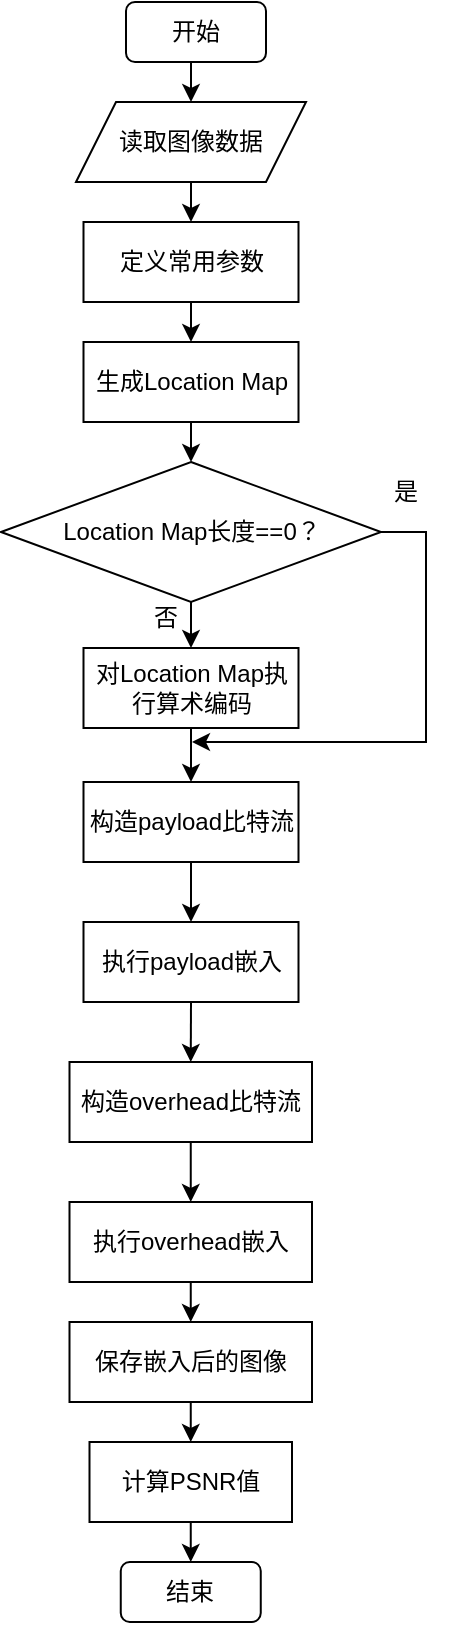 <mxfile version="15.9.4" type="github">
  <diagram id="C5RBs43oDa-KdzZeNtuy" name="Page-1">
    <mxGraphModel dx="946" dy="588" grid="1" gridSize="10" guides="1" tooltips="1" connect="1" arrows="1" fold="1" page="1" pageScale="1" pageWidth="827" pageHeight="1169" math="0" shadow="0">
      <root>
        <mxCell id="WIyWlLk6GJQsqaUBKTNV-0" />
        <mxCell id="WIyWlLk6GJQsqaUBKTNV-1" parent="WIyWlLk6GJQsqaUBKTNV-0" />
        <mxCell id="RButxFjmnyU7ZSrV3G1s-0" style="edgeStyle=orthogonalEdgeStyle;rounded=0;orthogonalLoop=1;jettySize=auto;html=1;exitX=0.5;exitY=1;exitDx=0;exitDy=0;entryX=0.5;entryY=0;entryDx=0;entryDy=0;" parent="WIyWlLk6GJQsqaUBKTNV-1" source="RButxFjmnyU7ZSrV3G1s-1" target="RButxFjmnyU7ZSrV3G1s-3" edge="1">
          <mxGeometry relative="1" as="geometry" />
        </mxCell>
        <mxCell id="RButxFjmnyU7ZSrV3G1s-1" value="开始" style="rounded=1;whiteSpace=wrap;html=1;" parent="WIyWlLk6GJQsqaUBKTNV-1" vertex="1">
          <mxGeometry x="190" y="70" width="70" height="30" as="geometry" />
        </mxCell>
        <mxCell id="RButxFjmnyU7ZSrV3G1s-2" style="edgeStyle=orthogonalEdgeStyle;rounded=0;orthogonalLoop=1;jettySize=auto;html=1;exitX=0.5;exitY=1;exitDx=0;exitDy=0;entryX=0.5;entryY=0;entryDx=0;entryDy=0;" parent="WIyWlLk6GJQsqaUBKTNV-1" source="RButxFjmnyU7ZSrV3G1s-3" target="RButxFjmnyU7ZSrV3G1s-5" edge="1">
          <mxGeometry relative="1" as="geometry" />
        </mxCell>
        <mxCell id="RButxFjmnyU7ZSrV3G1s-3" value="读取图像数据" style="shape=parallelogram;perimeter=parallelogramPerimeter;whiteSpace=wrap;html=1;fixedSize=1;" parent="WIyWlLk6GJQsqaUBKTNV-1" vertex="1">
          <mxGeometry x="165" y="120" width="115" height="40" as="geometry" />
        </mxCell>
        <mxCell id="RButxFjmnyU7ZSrV3G1s-4" style="edgeStyle=orthogonalEdgeStyle;rounded=0;orthogonalLoop=1;jettySize=auto;html=1;exitX=0.5;exitY=1;exitDx=0;exitDy=0;entryX=0.5;entryY=0;entryDx=0;entryDy=0;" parent="WIyWlLk6GJQsqaUBKTNV-1" source="RButxFjmnyU7ZSrV3G1s-5" target="RButxFjmnyU7ZSrV3G1s-7" edge="1">
          <mxGeometry relative="1" as="geometry" />
        </mxCell>
        <mxCell id="RButxFjmnyU7ZSrV3G1s-5" value="定义常用参数" style="rounded=0;whiteSpace=wrap;html=1;" parent="WIyWlLk6GJQsqaUBKTNV-1" vertex="1">
          <mxGeometry x="168.75" y="180" width="107.5" height="40" as="geometry" />
        </mxCell>
        <mxCell id="RButxFjmnyU7ZSrV3G1s-6" style="edgeStyle=orthogonalEdgeStyle;rounded=0;orthogonalLoop=1;jettySize=auto;html=1;exitX=0.5;exitY=1;exitDx=0;exitDy=0;entryX=0.5;entryY=0;entryDx=0;entryDy=0;" parent="WIyWlLk6GJQsqaUBKTNV-1" source="RButxFjmnyU7ZSrV3G1s-7" target="RButxFjmnyU7ZSrV3G1s-10" edge="1">
          <mxGeometry relative="1" as="geometry" />
        </mxCell>
        <mxCell id="RButxFjmnyU7ZSrV3G1s-7" value="生成Location Map" style="rounded=0;whiteSpace=wrap;html=1;" parent="WIyWlLk6GJQsqaUBKTNV-1" vertex="1">
          <mxGeometry x="168.75" y="240" width="107.5" height="40" as="geometry" />
        </mxCell>
        <mxCell id="RButxFjmnyU7ZSrV3G1s-8" style="edgeStyle=orthogonalEdgeStyle;rounded=0;orthogonalLoop=1;jettySize=auto;html=1;exitX=0.5;exitY=1;exitDx=0;exitDy=0;entryX=0.5;entryY=0;entryDx=0;entryDy=0;" parent="WIyWlLk6GJQsqaUBKTNV-1" source="RButxFjmnyU7ZSrV3G1s-10" target="RButxFjmnyU7ZSrV3G1s-12" edge="1">
          <mxGeometry relative="1" as="geometry" />
        </mxCell>
        <mxCell id="RButxFjmnyU7ZSrV3G1s-9" style="edgeStyle=orthogonalEdgeStyle;rounded=0;orthogonalLoop=1;jettySize=auto;html=1;exitX=1;exitY=0.5;exitDx=0;exitDy=0;" parent="WIyWlLk6GJQsqaUBKTNV-1" source="RButxFjmnyU7ZSrV3G1s-10" edge="1">
          <mxGeometry relative="1" as="geometry">
            <mxPoint x="223" y="440" as="targetPoint" />
            <Array as="points">
              <mxPoint x="340" y="335" />
            </Array>
          </mxGeometry>
        </mxCell>
        <mxCell id="RButxFjmnyU7ZSrV3G1s-10" value="Location Map长度==0？" style="rhombus;whiteSpace=wrap;html=1;" parent="WIyWlLk6GJQsqaUBKTNV-1" vertex="1">
          <mxGeometry x="127.5" y="300" width="190" height="70" as="geometry" />
        </mxCell>
        <mxCell id="RButxFjmnyU7ZSrV3G1s-11" style="edgeStyle=orthogonalEdgeStyle;rounded=0;orthogonalLoop=1;jettySize=auto;html=1;exitX=0.5;exitY=1;exitDx=0;exitDy=0;entryX=0.5;entryY=0;entryDx=0;entryDy=0;" parent="WIyWlLk6GJQsqaUBKTNV-1" source="RButxFjmnyU7ZSrV3G1s-12" target="RButxFjmnyU7ZSrV3G1s-14" edge="1">
          <mxGeometry relative="1" as="geometry" />
        </mxCell>
        <mxCell id="RButxFjmnyU7ZSrV3G1s-12" value="对Location Map执行算术编码" style="rounded=0;whiteSpace=wrap;html=1;" parent="WIyWlLk6GJQsqaUBKTNV-1" vertex="1">
          <mxGeometry x="168.75" y="393" width="107.5" height="40" as="geometry" />
        </mxCell>
        <mxCell id="RButxFjmnyU7ZSrV3G1s-13" style="edgeStyle=orthogonalEdgeStyle;rounded=0;orthogonalLoop=1;jettySize=auto;html=1;exitX=0.5;exitY=1;exitDx=0;exitDy=0;entryX=0.5;entryY=0;entryDx=0;entryDy=0;" parent="WIyWlLk6GJQsqaUBKTNV-1" source="RButxFjmnyU7ZSrV3G1s-14" target="RButxFjmnyU7ZSrV3G1s-16" edge="1">
          <mxGeometry relative="1" as="geometry" />
        </mxCell>
        <mxCell id="RButxFjmnyU7ZSrV3G1s-14" value="构造payload比特流" style="rounded=0;whiteSpace=wrap;html=1;" parent="WIyWlLk6GJQsqaUBKTNV-1" vertex="1">
          <mxGeometry x="168.75" y="460" width="107.5" height="40" as="geometry" />
        </mxCell>
        <mxCell id="RButxFjmnyU7ZSrV3G1s-15" style="edgeStyle=orthogonalEdgeStyle;rounded=0;orthogonalLoop=1;jettySize=auto;html=1;exitX=0.5;exitY=1;exitDx=0;exitDy=0;entryX=0.5;entryY=0;entryDx=0;entryDy=0;" parent="WIyWlLk6GJQsqaUBKTNV-1" source="RButxFjmnyU7ZSrV3G1s-16" target="RButxFjmnyU7ZSrV3G1s-18" edge="1">
          <mxGeometry relative="1" as="geometry" />
        </mxCell>
        <mxCell id="RButxFjmnyU7ZSrV3G1s-16" value="执行payload嵌入" style="rounded=0;whiteSpace=wrap;html=1;" parent="WIyWlLk6GJQsqaUBKTNV-1" vertex="1">
          <mxGeometry x="168.75" y="530" width="107.5" height="40" as="geometry" />
        </mxCell>
        <mxCell id="RButxFjmnyU7ZSrV3G1s-17" style="edgeStyle=orthogonalEdgeStyle;rounded=0;orthogonalLoop=1;jettySize=auto;html=1;exitX=0.5;exitY=1;exitDx=0;exitDy=0;entryX=0.5;entryY=0;entryDx=0;entryDy=0;" parent="WIyWlLk6GJQsqaUBKTNV-1" source="RButxFjmnyU7ZSrV3G1s-18" target="RButxFjmnyU7ZSrV3G1s-20" edge="1">
          <mxGeometry relative="1" as="geometry" />
        </mxCell>
        <mxCell id="RButxFjmnyU7ZSrV3G1s-18" value="构造overhead比特流" style="rounded=0;whiteSpace=wrap;html=1;" parent="WIyWlLk6GJQsqaUBKTNV-1" vertex="1">
          <mxGeometry x="161.75" y="600" width="121.25" height="40" as="geometry" />
        </mxCell>
        <mxCell id="RButxFjmnyU7ZSrV3G1s-19" style="edgeStyle=orthogonalEdgeStyle;rounded=0;orthogonalLoop=1;jettySize=auto;html=1;exitX=0.5;exitY=1;exitDx=0;exitDy=0;entryX=0.5;entryY=0;entryDx=0;entryDy=0;" parent="WIyWlLk6GJQsqaUBKTNV-1" source="RButxFjmnyU7ZSrV3G1s-20" target="RButxFjmnyU7ZSrV3G1s-22" edge="1">
          <mxGeometry relative="1" as="geometry" />
        </mxCell>
        <mxCell id="RButxFjmnyU7ZSrV3G1s-20" value="执行overhead嵌入" style="rounded=0;whiteSpace=wrap;html=1;" parent="WIyWlLk6GJQsqaUBKTNV-1" vertex="1">
          <mxGeometry x="161.75" y="670" width="121.25" height="40" as="geometry" />
        </mxCell>
        <mxCell id="RButxFjmnyU7ZSrV3G1s-21" style="edgeStyle=orthogonalEdgeStyle;rounded=0;orthogonalLoop=1;jettySize=auto;html=1;exitX=0.5;exitY=1;exitDx=0;exitDy=0;entryX=0.5;entryY=0;entryDx=0;entryDy=0;" parent="WIyWlLk6GJQsqaUBKTNV-1" source="RButxFjmnyU7ZSrV3G1s-22" target="RButxFjmnyU7ZSrV3G1s-24" edge="1">
          <mxGeometry relative="1" as="geometry" />
        </mxCell>
        <mxCell id="RButxFjmnyU7ZSrV3G1s-22" value="保存嵌入后的图像" style="rounded=0;whiteSpace=wrap;html=1;" parent="WIyWlLk6GJQsqaUBKTNV-1" vertex="1">
          <mxGeometry x="161.75" y="730" width="121.25" height="40" as="geometry" />
        </mxCell>
        <mxCell id="RButxFjmnyU7ZSrV3G1s-23" style="edgeStyle=orthogonalEdgeStyle;rounded=0;orthogonalLoop=1;jettySize=auto;html=1;exitX=0.5;exitY=1;exitDx=0;exitDy=0;entryX=0.5;entryY=0;entryDx=0;entryDy=0;" parent="WIyWlLk6GJQsqaUBKTNV-1" source="RButxFjmnyU7ZSrV3G1s-24" target="RButxFjmnyU7ZSrV3G1s-25" edge="1">
          <mxGeometry relative="1" as="geometry" />
        </mxCell>
        <mxCell id="RButxFjmnyU7ZSrV3G1s-24" value="计算PSNR值" style="rounded=0;whiteSpace=wrap;html=1;" parent="WIyWlLk6GJQsqaUBKTNV-1" vertex="1">
          <mxGeometry x="171.75" y="790" width="101.25" height="40" as="geometry" />
        </mxCell>
        <mxCell id="RButxFjmnyU7ZSrV3G1s-25" value="结束" style="rounded=1;whiteSpace=wrap;html=1;" parent="WIyWlLk6GJQsqaUBKTNV-1" vertex="1">
          <mxGeometry x="187.38" y="850" width="70" height="30" as="geometry" />
        </mxCell>
        <mxCell id="RButxFjmnyU7ZSrV3G1s-26" value="是" style="text;html=1;strokeColor=none;fillColor=none;align=center;verticalAlign=middle;whiteSpace=wrap;rounded=0;" parent="WIyWlLk6GJQsqaUBKTNV-1" vertex="1">
          <mxGeometry x="300" y="300" width="60" height="30" as="geometry" />
        </mxCell>
        <mxCell id="RButxFjmnyU7ZSrV3G1s-27" value="否" style="text;html=1;strokeColor=none;fillColor=none;align=center;verticalAlign=middle;whiteSpace=wrap;rounded=0;" parent="WIyWlLk6GJQsqaUBKTNV-1" vertex="1">
          <mxGeometry x="180" y="363" width="60" height="30" as="geometry" />
        </mxCell>
      </root>
    </mxGraphModel>
  </diagram>
</mxfile>
